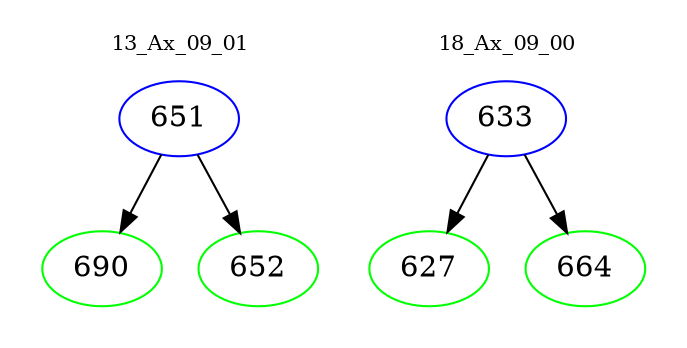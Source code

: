 digraph{
subgraph cluster_0 {
color = white
label = "13_Ax_09_01";
fontsize=10;
T0_651 [label="651", color="blue"]
T0_651 -> T0_690 [color="black"]
T0_690 [label="690", color="green"]
T0_651 -> T0_652 [color="black"]
T0_652 [label="652", color="green"]
}
subgraph cluster_1 {
color = white
label = "18_Ax_09_00";
fontsize=10;
T1_633 [label="633", color="blue"]
T1_633 -> T1_627 [color="black"]
T1_627 [label="627", color="green"]
T1_633 -> T1_664 [color="black"]
T1_664 [label="664", color="green"]
}
}
